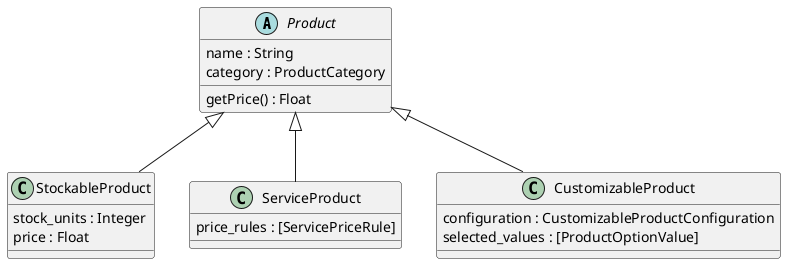 @startuml

abstract Product {
    name : String
    category : ProductCategory
    getPrice() : Float
}

class StockableProduct {
    stock_units : Integer
    price : Float
}

class ServiceProduct {
    price_rules : [ServicePriceRule]
}

class CustomizableProduct {
    configuration : CustomizableProductConfiguration
    selected_values : [ProductOptionValue]
}

Product <|-- StockableProduct
Product <|-- ServiceProduct
Product <|-- CustomizableProduct

@enduml